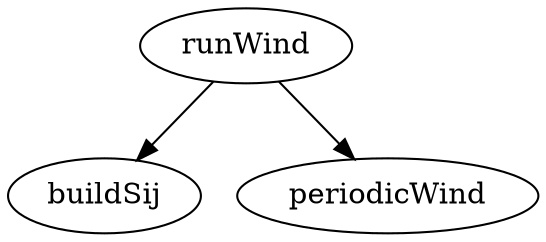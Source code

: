 /* Created by mdot for Matlab */
digraph m2html {
  runWind -> buildSij;
  runWind -> periodicWind;

  buildSij [URL="buildSij.html"];
  periodicWind [URL="periodicWind.html"];
  runWind [URL="runWind.html"];
}